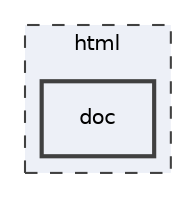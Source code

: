 digraph "C:/Daten/ETPM3/Workspaces/scratchpad1/demo_code_20230730/html/doc"
{
 // LATEX_PDF_SIZE
  edge [fontname="Helvetica",fontsize="10",labelfontname="Helvetica",labelfontsize="10"];
  node [fontname="Helvetica",fontsize="10",shape=record];
  compound=true
  subgraph clusterdir_2dae0a562653f78d59931f0e4b070746 {
    graph [ bgcolor="#edf0f7", pencolor="grey25", style="filled,dashed,", label="html", fontname="Helvetica", fontsize="10", URL="dir_2dae0a562653f78d59931f0e4b070746.html"]
  dir_c8facf9c0a52a83d7d65ee287fdad980 [shape=box, label="doc", style="filled,bold,", fillcolor="#edf0f7", color="grey25", URL="dir_c8facf9c0a52a83d7d65ee287fdad980.html"];
  }
}
